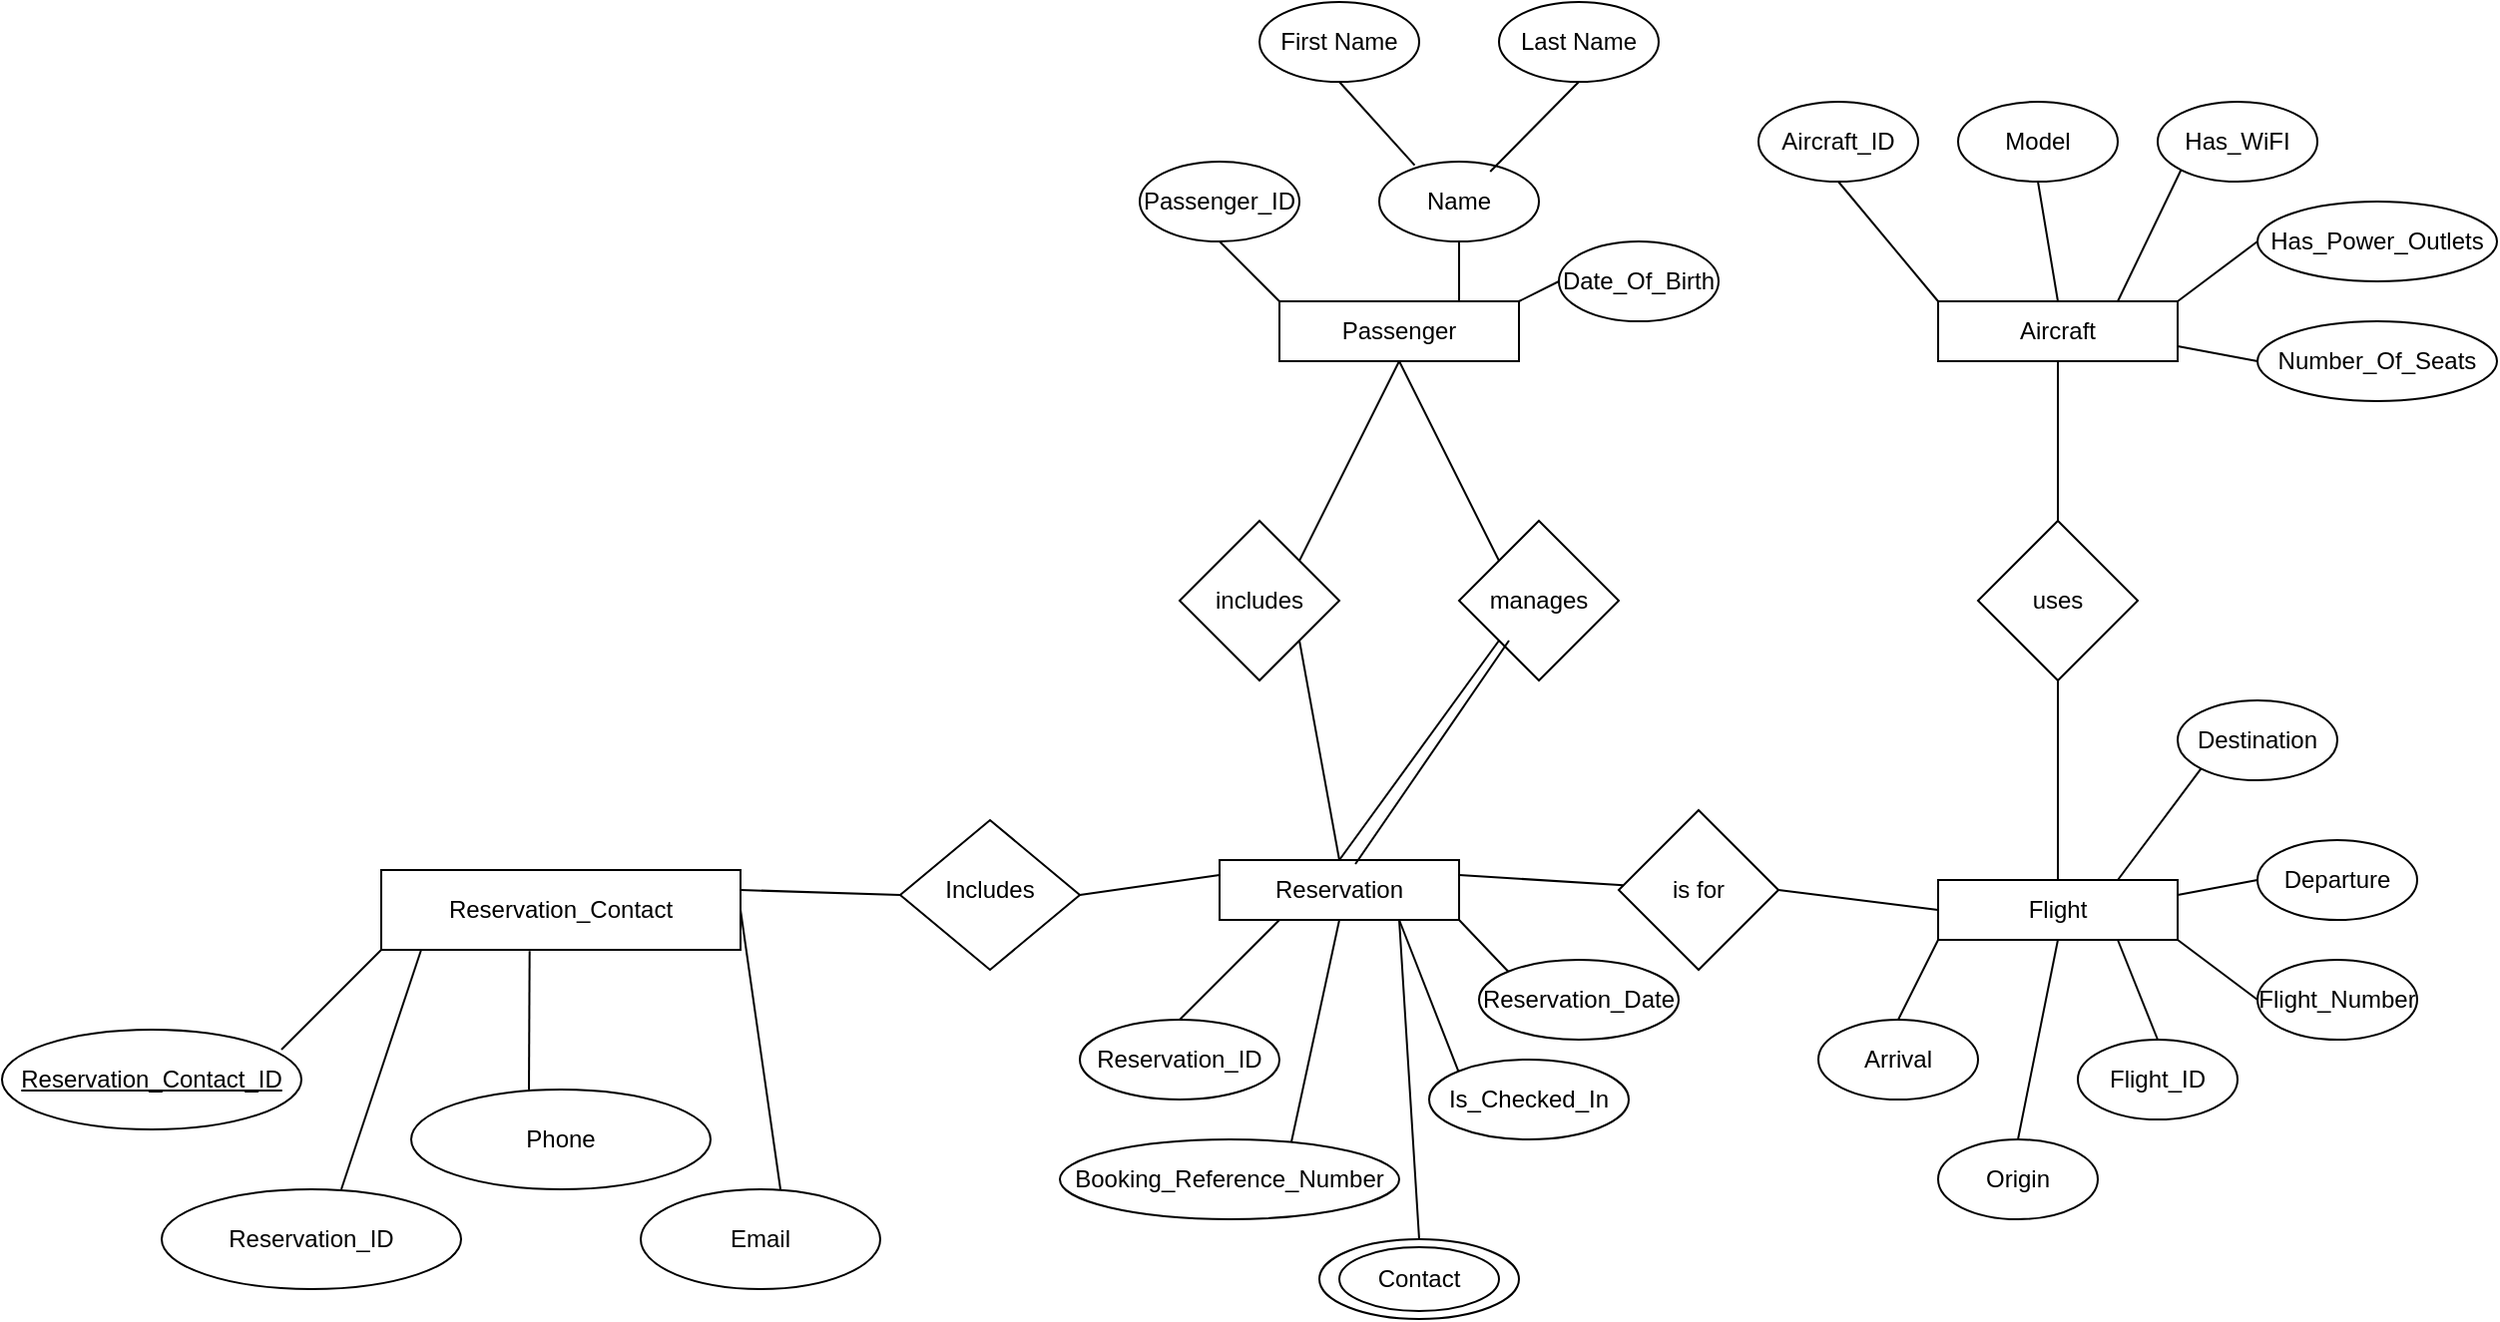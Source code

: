 <mxfile version="24.7.17" pages="2">
  <diagram name="Page-1" id="hL753HQviiplRQnqtc3H">
    <mxGraphModel dx="855" dy="412" grid="1" gridSize="10" guides="1" tooltips="1" connect="1" arrows="1" fold="1" page="1" pageScale="1" pageWidth="1900" pageHeight="1900" math="0" shadow="0">
      <root>
        <mxCell id="0" />
        <mxCell id="1" parent="0" />
        <mxCell id="LhDq8lc_SfDZKBFOZwzH-1" value="Passenger" style="rounded=0;whiteSpace=wrap;html=1;" parent="1" vertex="1">
          <mxGeometry x="930" y="570" width="120" height="30" as="geometry" />
        </mxCell>
        <mxCell id="LhDq8lc_SfDZKBFOZwzH-3" value="Aircraft" style="rounded=0;whiteSpace=wrap;html=1;" parent="1" vertex="1">
          <mxGeometry x="1260" y="570" width="120" height="30" as="geometry" />
        </mxCell>
        <mxCell id="LhDq8lc_SfDZKBFOZwzH-4" value="Flight" style="rounded=0;whiteSpace=wrap;html=1;" parent="1" vertex="1">
          <mxGeometry x="1260" y="860" width="120" height="30" as="geometry" />
        </mxCell>
        <mxCell id="LhDq8lc_SfDZKBFOZwzH-9" value="uses" style="rhombus;whiteSpace=wrap;html=1;" parent="1" vertex="1">
          <mxGeometry x="1280" y="680" width="80" height="80" as="geometry" />
        </mxCell>
        <mxCell id="LhDq8lc_SfDZKBFOZwzH-14" value="Reservation" style="rounded=0;whiteSpace=wrap;html=1;" parent="1" vertex="1">
          <mxGeometry x="900" y="850" width="120" height="30" as="geometry" />
        </mxCell>
        <mxCell id="LhDq8lc_SfDZKBFOZwzH-18" value="includes" style="rhombus;whiteSpace=wrap;html=1;" parent="1" vertex="1">
          <mxGeometry x="880" y="680" width="80" height="80" as="geometry" />
        </mxCell>
        <mxCell id="LhDq8lc_SfDZKBFOZwzH-19" value="" style="endArrow=none;html=1;rounded=0;entryX=1;entryY=1;entryDx=0;entryDy=0;exitX=0.5;exitY=0;exitDx=0;exitDy=0;" parent="1" source="LhDq8lc_SfDZKBFOZwzH-14" target="LhDq8lc_SfDZKBFOZwzH-18" edge="1">
          <mxGeometry width="50" height="50" relative="1" as="geometry">
            <mxPoint x="820" y="930" as="sourcePoint" />
            <mxPoint x="870" y="880" as="targetPoint" />
          </mxGeometry>
        </mxCell>
        <mxCell id="LhDq8lc_SfDZKBFOZwzH-26" value="" style="endArrow=none;html=1;rounded=0;entryX=0.5;entryY=1;entryDx=0;entryDy=0;exitX=1;exitY=0;exitDx=0;exitDy=0;" parent="1" source="LhDq8lc_SfDZKBFOZwzH-18" target="LhDq8lc_SfDZKBFOZwzH-1" edge="1">
          <mxGeometry width="50" height="50" relative="1" as="geometry">
            <mxPoint x="920" y="970" as="sourcePoint" />
            <mxPoint x="970" y="920" as="targetPoint" />
          </mxGeometry>
        </mxCell>
        <mxCell id="LhDq8lc_SfDZKBFOZwzH-27" value="is for" style="rhombus;whiteSpace=wrap;html=1;" parent="1" vertex="1">
          <mxGeometry x="1100" y="825" width="80" height="80" as="geometry" />
        </mxCell>
        <mxCell id="LhDq8lc_SfDZKBFOZwzH-30" value="" style="endArrow=none;html=1;rounded=0;exitX=1;exitY=0.25;exitDx=0;exitDy=0;" parent="1" source="LhDq8lc_SfDZKBFOZwzH-14" target="LhDq8lc_SfDZKBFOZwzH-27" edge="1">
          <mxGeometry width="50" height="50" relative="1" as="geometry">
            <mxPoint x="1080" y="840" as="sourcePoint" />
            <mxPoint x="1130" y="790" as="targetPoint" />
          </mxGeometry>
        </mxCell>
        <mxCell id="LhDq8lc_SfDZKBFOZwzH-31" value="" style="endArrow=none;html=1;rounded=0;entryX=0;entryY=0.5;entryDx=0;entryDy=0;exitX=1;exitY=0.5;exitDx=0;exitDy=0;" parent="1" source="LhDq8lc_SfDZKBFOZwzH-27" target="LhDq8lc_SfDZKBFOZwzH-4" edge="1">
          <mxGeometry width="50" height="50" relative="1" as="geometry">
            <mxPoint x="1230" y="810" as="sourcePoint" />
            <mxPoint x="1280" y="760" as="targetPoint" />
          </mxGeometry>
        </mxCell>
        <mxCell id="LhDq8lc_SfDZKBFOZwzH-32" value="" style="endArrow=none;html=1;rounded=0;exitX=0.5;exitY=0;exitDx=0;exitDy=0;entryX=0.5;entryY=1;entryDx=0;entryDy=0;" parent="1" source="LhDq8lc_SfDZKBFOZwzH-4" target="LhDq8lc_SfDZKBFOZwzH-9" edge="1">
          <mxGeometry width="50" height="50" relative="1" as="geometry">
            <mxPoint x="1230" y="810" as="sourcePoint" />
            <mxPoint x="1280" y="760" as="targetPoint" />
          </mxGeometry>
        </mxCell>
        <mxCell id="LhDq8lc_SfDZKBFOZwzH-33" value="" style="endArrow=none;html=1;rounded=0;entryX=0.5;entryY=1;entryDx=0;entryDy=0;exitX=0.5;exitY=0;exitDx=0;exitDy=0;" parent="1" source="LhDq8lc_SfDZKBFOZwzH-9" target="LhDq8lc_SfDZKBFOZwzH-3" edge="1">
          <mxGeometry width="50" height="50" relative="1" as="geometry">
            <mxPoint x="1230" y="810" as="sourcePoint" />
            <mxPoint x="1280" y="760" as="targetPoint" />
          </mxGeometry>
        </mxCell>
        <mxCell id="LhDq8lc_SfDZKBFOZwzH-38" value="manages" style="rhombus;whiteSpace=wrap;html=1;" parent="1" vertex="1">
          <mxGeometry x="1020" y="680" width="80" height="80" as="geometry" />
        </mxCell>
        <mxCell id="LhDq8lc_SfDZKBFOZwzH-39" value="" style="endArrow=none;html=1;rounded=0;entryX=0.5;entryY=1;entryDx=0;entryDy=0;exitX=0;exitY=0;exitDx=0;exitDy=0;" parent="1" source="LhDq8lc_SfDZKBFOZwzH-38" target="LhDq8lc_SfDZKBFOZwzH-1" edge="1">
          <mxGeometry width="50" height="50" relative="1" as="geometry">
            <mxPoint x="1030" y="740" as="sourcePoint" />
            <mxPoint x="1080" y="690" as="targetPoint" />
          </mxGeometry>
        </mxCell>
        <mxCell id="LhDq8lc_SfDZKBFOZwzH-40" value="" style="endArrow=none;html=1;rounded=0;entryX=0.5;entryY=0;entryDx=0;entryDy=0;exitX=0;exitY=1;exitDx=0;exitDy=0;" parent="1" source="LhDq8lc_SfDZKBFOZwzH-38" target="LhDq8lc_SfDZKBFOZwzH-14" edge="1">
          <mxGeometry width="50" height="50" relative="1" as="geometry">
            <mxPoint x="1030" y="760" as="sourcePoint" />
            <mxPoint x="1080" y="690" as="targetPoint" />
          </mxGeometry>
        </mxCell>
        <mxCell id="LhDq8lc_SfDZKBFOZwzH-70" value="Aircraft_ID" style="ellipse;whiteSpace=wrap;html=1;" parent="1" vertex="1">
          <mxGeometry x="1170" y="470" width="80" height="40" as="geometry" />
        </mxCell>
        <mxCell id="LhDq8lc_SfDZKBFOZwzH-72" value="Model" style="ellipse;whiteSpace=wrap;html=1;" parent="1" vertex="1">
          <mxGeometry x="1270" y="470" width="80" height="40" as="geometry" />
        </mxCell>
        <mxCell id="LhDq8lc_SfDZKBFOZwzH-73" value="Has_WiFI" style="ellipse;whiteSpace=wrap;html=1;" parent="1" vertex="1">
          <mxGeometry x="1370" y="470" width="80" height="40" as="geometry" />
        </mxCell>
        <mxCell id="LhDq8lc_SfDZKBFOZwzH-74" value="Has_Power_Outlets" style="ellipse;whiteSpace=wrap;html=1;" parent="1" vertex="1">
          <mxGeometry x="1420" y="520" width="120" height="40" as="geometry" />
        </mxCell>
        <mxCell id="LhDq8lc_SfDZKBFOZwzH-75" value="Number_Of_Seats" style="ellipse;whiteSpace=wrap;html=1;" parent="1" vertex="1">
          <mxGeometry x="1420" y="580" width="120" height="40" as="geometry" />
        </mxCell>
        <mxCell id="LhDq8lc_SfDZKBFOZwzH-76" value="" style="endArrow=none;html=1;rounded=0;entryX=0.5;entryY=1;entryDx=0;entryDy=0;exitX=0;exitY=0;exitDx=0;exitDy=0;" parent="1" source="LhDq8lc_SfDZKBFOZwzH-3" target="LhDq8lc_SfDZKBFOZwzH-70" edge="1">
          <mxGeometry width="50" height="50" relative="1" as="geometry">
            <mxPoint x="1250" y="800" as="sourcePoint" />
            <mxPoint x="1300" y="750" as="targetPoint" />
          </mxGeometry>
        </mxCell>
        <mxCell id="LhDq8lc_SfDZKBFOZwzH-77" value="" style="endArrow=none;html=1;rounded=0;entryX=0.5;entryY=1;entryDx=0;entryDy=0;exitX=0.5;exitY=0;exitDx=0;exitDy=0;" parent="1" source="LhDq8lc_SfDZKBFOZwzH-3" target="LhDq8lc_SfDZKBFOZwzH-72" edge="1">
          <mxGeometry width="50" height="50" relative="1" as="geometry">
            <mxPoint x="1250" y="800" as="sourcePoint" />
            <mxPoint x="1300" y="750" as="targetPoint" />
          </mxGeometry>
        </mxCell>
        <mxCell id="LhDq8lc_SfDZKBFOZwzH-78" value="" style="endArrow=none;html=1;rounded=0;entryX=0;entryY=1;entryDx=0;entryDy=0;" parent="1" target="LhDq8lc_SfDZKBFOZwzH-73" edge="1">
          <mxGeometry width="50" height="50" relative="1" as="geometry">
            <mxPoint x="1350" y="570" as="sourcePoint" />
            <mxPoint x="1300" y="750" as="targetPoint" />
          </mxGeometry>
        </mxCell>
        <mxCell id="LhDq8lc_SfDZKBFOZwzH-79" value="" style="endArrow=none;html=1;rounded=0;entryX=0;entryY=0.5;entryDx=0;entryDy=0;exitX=1;exitY=0;exitDx=0;exitDy=0;" parent="1" source="LhDq8lc_SfDZKBFOZwzH-3" target="LhDq8lc_SfDZKBFOZwzH-74" edge="1">
          <mxGeometry width="50" height="50" relative="1" as="geometry">
            <mxPoint x="1250" y="800" as="sourcePoint" />
            <mxPoint x="1300" y="750" as="targetPoint" />
          </mxGeometry>
        </mxCell>
        <mxCell id="LhDq8lc_SfDZKBFOZwzH-80" value="" style="endArrow=none;html=1;rounded=0;entryX=0;entryY=0.5;entryDx=0;entryDy=0;exitX=1;exitY=0.75;exitDx=0;exitDy=0;" parent="1" source="LhDq8lc_SfDZKBFOZwzH-3" target="LhDq8lc_SfDZKBFOZwzH-75" edge="1">
          <mxGeometry width="50" height="50" relative="1" as="geometry">
            <mxPoint x="1250" y="800" as="sourcePoint" />
            <mxPoint x="1300" y="750" as="targetPoint" />
          </mxGeometry>
        </mxCell>
        <mxCell id="LhDq8lc_SfDZKBFOZwzH-81" value="Flight_ID" style="ellipse;whiteSpace=wrap;html=1;" parent="1" vertex="1">
          <mxGeometry x="1330" y="940" width="80" height="40" as="geometry" />
        </mxCell>
        <mxCell id="LhDq8lc_SfDZKBFOZwzH-82" value="Flight_Number" style="ellipse;whiteSpace=wrap;html=1;" parent="1" vertex="1">
          <mxGeometry x="1420" y="900" width="80" height="40" as="geometry" />
        </mxCell>
        <mxCell id="LhDq8lc_SfDZKBFOZwzH-83" value="Departure" style="ellipse;whiteSpace=wrap;html=1;" parent="1" vertex="1">
          <mxGeometry x="1420" y="840" width="80" height="40" as="geometry" />
        </mxCell>
        <mxCell id="LhDq8lc_SfDZKBFOZwzH-84" value="Arrival" style="ellipse;whiteSpace=wrap;html=1;" parent="1" vertex="1">
          <mxGeometry x="1200" y="930" width="80" height="40" as="geometry" />
        </mxCell>
        <mxCell id="LhDq8lc_SfDZKBFOZwzH-85" value="Destination" style="ellipse;whiteSpace=wrap;html=1;" parent="1" vertex="1">
          <mxGeometry x="1380" y="770" width="80" height="40" as="geometry" />
        </mxCell>
        <mxCell id="LhDq8lc_SfDZKBFOZwzH-86" value="Origin" style="ellipse;whiteSpace=wrap;html=1;" parent="1" vertex="1">
          <mxGeometry x="1260" y="990" width="80" height="40" as="geometry" />
        </mxCell>
        <mxCell id="LhDq8lc_SfDZKBFOZwzH-87" value="" style="endArrow=none;html=1;rounded=0;entryX=0;entryY=1;entryDx=0;entryDy=0;exitX=0.75;exitY=0;exitDx=0;exitDy=0;" parent="1" source="LhDq8lc_SfDZKBFOZwzH-4" target="LhDq8lc_SfDZKBFOZwzH-85" edge="1">
          <mxGeometry width="50" height="50" relative="1" as="geometry">
            <mxPoint x="1270" y="800" as="sourcePoint" />
            <mxPoint x="1320" y="750" as="targetPoint" />
          </mxGeometry>
        </mxCell>
        <mxCell id="LhDq8lc_SfDZKBFOZwzH-88" value="" style="endArrow=none;html=1;rounded=0;entryX=0;entryY=0.5;entryDx=0;entryDy=0;exitX=1;exitY=0.25;exitDx=0;exitDy=0;" parent="1" source="LhDq8lc_SfDZKBFOZwzH-4" target="LhDq8lc_SfDZKBFOZwzH-83" edge="1">
          <mxGeometry width="50" height="50" relative="1" as="geometry">
            <mxPoint x="1270" y="800" as="sourcePoint" />
            <mxPoint x="1320" y="750" as="targetPoint" />
          </mxGeometry>
        </mxCell>
        <mxCell id="LhDq8lc_SfDZKBFOZwzH-89" value="" style="endArrow=none;html=1;rounded=0;entryX=0;entryY=0.5;entryDx=0;entryDy=0;exitX=1;exitY=1;exitDx=0;exitDy=0;" parent="1" source="LhDq8lc_SfDZKBFOZwzH-4" target="LhDq8lc_SfDZKBFOZwzH-82" edge="1">
          <mxGeometry width="50" height="50" relative="1" as="geometry">
            <mxPoint x="1270" y="800" as="sourcePoint" />
            <mxPoint x="1320" y="750" as="targetPoint" />
          </mxGeometry>
        </mxCell>
        <mxCell id="LhDq8lc_SfDZKBFOZwzH-90" value="" style="endArrow=none;html=1;rounded=0;entryX=0.5;entryY=0;entryDx=0;entryDy=0;exitX=0.75;exitY=1;exitDx=0;exitDy=0;" parent="1" source="LhDq8lc_SfDZKBFOZwzH-4" target="LhDq8lc_SfDZKBFOZwzH-81" edge="1">
          <mxGeometry width="50" height="50" relative="1" as="geometry">
            <mxPoint x="1270" y="800" as="sourcePoint" />
            <mxPoint x="1320" y="750" as="targetPoint" />
          </mxGeometry>
        </mxCell>
        <mxCell id="LhDq8lc_SfDZKBFOZwzH-91" value="" style="endArrow=none;html=1;rounded=0;entryX=0.5;entryY=0;entryDx=0;entryDy=0;exitX=0.5;exitY=1;exitDx=0;exitDy=0;" parent="1" source="LhDq8lc_SfDZKBFOZwzH-4" target="LhDq8lc_SfDZKBFOZwzH-86" edge="1">
          <mxGeometry width="50" height="50" relative="1" as="geometry">
            <mxPoint x="1270" y="800" as="sourcePoint" />
            <mxPoint x="1320" y="750" as="targetPoint" />
          </mxGeometry>
        </mxCell>
        <mxCell id="LhDq8lc_SfDZKBFOZwzH-92" value="" style="endArrow=none;html=1;rounded=0;exitX=0.5;exitY=0;exitDx=0;exitDy=0;entryX=0;entryY=1;entryDx=0;entryDy=0;" parent="1" source="LhDq8lc_SfDZKBFOZwzH-84" target="LhDq8lc_SfDZKBFOZwzH-4" edge="1">
          <mxGeometry width="50" height="50" relative="1" as="geometry">
            <mxPoint x="1270" y="800" as="sourcePoint" />
            <mxPoint x="1320" y="750" as="targetPoint" />
          </mxGeometry>
        </mxCell>
        <mxCell id="LhDq8lc_SfDZKBFOZwzH-96" value="Reservation_ID" style="ellipse;whiteSpace=wrap;html=1;" parent="1" vertex="1">
          <mxGeometry x="830" y="930" width="100" height="40" as="geometry" />
        </mxCell>
        <mxCell id="LhDq8lc_SfDZKBFOZwzH-97" value="Booking_Reference_Number" style="ellipse;whiteSpace=wrap;html=1;" parent="1" vertex="1">
          <mxGeometry x="820" y="990" width="170" height="40" as="geometry" />
        </mxCell>
        <mxCell id="LhDq8lc_SfDZKBFOZwzH-99" value="Reservation_Date" style="ellipse;whiteSpace=wrap;html=1;" parent="1" vertex="1">
          <mxGeometry x="1030" y="900" width="100" height="40" as="geometry" />
        </mxCell>
        <mxCell id="LhDq8lc_SfDZKBFOZwzH-100" value="Is_Checked_In" style="ellipse;whiteSpace=wrap;html=1;" parent="1" vertex="1">
          <mxGeometry x="1005" y="950" width="100" height="40" as="geometry" />
        </mxCell>
        <mxCell id="LhDq8lc_SfDZKBFOZwzH-101" value="" style="endArrow=none;html=1;rounded=0;entryX=0.25;entryY=1;entryDx=0;entryDy=0;exitX=0.5;exitY=0;exitDx=0;exitDy=0;" parent="1" source="LhDq8lc_SfDZKBFOZwzH-96" target="LhDq8lc_SfDZKBFOZwzH-14" edge="1">
          <mxGeometry width="50" height="50" relative="1" as="geometry">
            <mxPoint x="990" y="1100" as="sourcePoint" />
            <mxPoint x="1040" y="1050" as="targetPoint" />
          </mxGeometry>
        </mxCell>
        <mxCell id="LhDq8lc_SfDZKBFOZwzH-102" value="" style="endArrow=none;html=1;rounded=0;entryX=0.5;entryY=1;entryDx=0;entryDy=0;exitX=0.682;exitY=0.038;exitDx=0;exitDy=0;exitPerimeter=0;" parent="1" source="LhDq8lc_SfDZKBFOZwzH-97" target="LhDq8lc_SfDZKBFOZwzH-14" edge="1">
          <mxGeometry width="50" height="50" relative="1" as="geometry">
            <mxPoint x="950" y="980" as="sourcePoint" />
            <mxPoint x="1040" y="1050" as="targetPoint" />
          </mxGeometry>
        </mxCell>
        <mxCell id="LhDq8lc_SfDZKBFOZwzH-103" value="" style="endArrow=none;html=1;rounded=0;entryX=0.75;entryY=1;entryDx=0;entryDy=0;exitX=0;exitY=0;exitDx=0;exitDy=0;" parent="1" source="LhDq8lc_SfDZKBFOZwzH-100" target="LhDq8lc_SfDZKBFOZwzH-14" edge="1">
          <mxGeometry width="50" height="50" relative="1" as="geometry">
            <mxPoint x="990" y="1100" as="sourcePoint" />
            <mxPoint x="1040" y="1050" as="targetPoint" />
          </mxGeometry>
        </mxCell>
        <mxCell id="LhDq8lc_SfDZKBFOZwzH-104" value="" style="endArrow=none;html=1;rounded=0;entryX=1;entryY=1;entryDx=0;entryDy=0;exitX=0;exitY=0;exitDx=0;exitDy=0;" parent="1" source="LhDq8lc_SfDZKBFOZwzH-99" target="LhDq8lc_SfDZKBFOZwzH-14" edge="1">
          <mxGeometry width="50" height="50" relative="1" as="geometry">
            <mxPoint x="990" y="1100" as="sourcePoint" />
            <mxPoint x="1040" y="1050" as="targetPoint" />
          </mxGeometry>
        </mxCell>
        <mxCell id="LhDq8lc_SfDZKBFOZwzH-105" value="Passenger_ID" style="ellipse;whiteSpace=wrap;html=1;" parent="1" vertex="1">
          <mxGeometry x="860" y="500" width="80" height="40" as="geometry" />
        </mxCell>
        <mxCell id="LhDq8lc_SfDZKBFOZwzH-107" value="Name" style="ellipse;whiteSpace=wrap;html=1;" parent="1" vertex="1">
          <mxGeometry x="980" y="500" width="80" height="40" as="geometry" />
        </mxCell>
        <mxCell id="LhDq8lc_SfDZKBFOZwzH-108" value="First Name" style="ellipse;whiteSpace=wrap;html=1;" parent="1" vertex="1">
          <mxGeometry x="920" y="420" width="80" height="40" as="geometry" />
        </mxCell>
        <mxCell id="LhDq8lc_SfDZKBFOZwzH-109" value="Last Name" style="ellipse;whiteSpace=wrap;html=1;" parent="1" vertex="1">
          <mxGeometry x="1040" y="420" width="80" height="40" as="geometry" />
        </mxCell>
        <mxCell id="LhDq8lc_SfDZKBFOZwzH-110" value="" style="endArrow=none;html=1;rounded=0;entryX=0.5;entryY=1;entryDx=0;entryDy=0;exitX=0.182;exitY=-0.019;exitDx=0;exitDy=0;exitPerimeter=0;" parent="1" target="LhDq8lc_SfDZKBFOZwzH-108" edge="1">
          <mxGeometry width="50" height="50" relative="1" as="geometry">
            <mxPoint x="997.74" y="501.835" as="sourcePoint" />
            <mxPoint x="1030" y="740" as="targetPoint" />
          </mxGeometry>
        </mxCell>
        <mxCell id="LhDq8lc_SfDZKBFOZwzH-111" value="" style="endArrow=none;html=1;rounded=0;entryX=0.5;entryY=1;entryDx=0;entryDy=0;exitX=0.723;exitY=0.071;exitDx=0;exitDy=0;exitPerimeter=0;" parent="1" target="LhDq8lc_SfDZKBFOZwzH-109" edge="1">
          <mxGeometry width="50" height="50" relative="1" as="geometry">
            <mxPoint x="1035.61" y="504.985" as="sourcePoint" />
            <mxPoint x="1030" y="740" as="targetPoint" />
          </mxGeometry>
        </mxCell>
        <mxCell id="LhDq8lc_SfDZKBFOZwzH-112" value="Date_Of_Birth" style="ellipse;whiteSpace=wrap;html=1;" parent="1" vertex="1">
          <mxGeometry x="1070" y="540" width="80" height="40" as="geometry" />
        </mxCell>
        <mxCell id="LhDq8lc_SfDZKBFOZwzH-113" value="" style="endArrow=none;html=1;rounded=0;entryX=0;entryY=0.5;entryDx=0;entryDy=0;exitX=1;exitY=0;exitDx=0;exitDy=0;" parent="1" source="LhDq8lc_SfDZKBFOZwzH-1" target="LhDq8lc_SfDZKBFOZwzH-112" edge="1">
          <mxGeometry width="50" height="50" relative="1" as="geometry">
            <mxPoint x="1000" y="750" as="sourcePoint" />
            <mxPoint x="1050" y="700" as="targetPoint" />
          </mxGeometry>
        </mxCell>
        <mxCell id="LhDq8lc_SfDZKBFOZwzH-114" value="" style="endArrow=none;html=1;rounded=0;entryX=0.5;entryY=1;entryDx=0;entryDy=0;" parent="1" target="LhDq8lc_SfDZKBFOZwzH-107" edge="1">
          <mxGeometry width="50" height="50" relative="1" as="geometry">
            <mxPoint x="1020" y="570" as="sourcePoint" />
            <mxPoint x="1050" y="700" as="targetPoint" />
          </mxGeometry>
        </mxCell>
        <mxCell id="LhDq8lc_SfDZKBFOZwzH-115" value="" style="endArrow=none;html=1;rounded=0;entryX=0.5;entryY=1;entryDx=0;entryDy=0;exitX=0;exitY=0;exitDx=0;exitDy=0;" parent="1" source="LhDq8lc_SfDZKBFOZwzH-1" target="LhDq8lc_SfDZKBFOZwzH-105" edge="1">
          <mxGeometry width="50" height="50" relative="1" as="geometry">
            <mxPoint x="1000" y="750" as="sourcePoint" />
            <mxPoint x="1050" y="700" as="targetPoint" />
          </mxGeometry>
        </mxCell>
        <mxCell id="LhDq8lc_SfDZKBFOZwzH-118" value="Contact" style="ellipse;whiteSpace=wrap;html=1;" parent="1" vertex="1">
          <mxGeometry x="950" y="1040" width="100" height="40" as="geometry" />
        </mxCell>
        <mxCell id="LhDq8lc_SfDZKBFOZwzH-119" value="" style="ellipse;whiteSpace=wrap;html=1;fillColor=none;" parent="1" vertex="1">
          <mxGeometry x="960" y="1044" width="80" height="32" as="geometry" />
        </mxCell>
        <mxCell id="LhDq8lc_SfDZKBFOZwzH-120" value="" style="endArrow=none;html=1;rounded=0;exitX=0.5;exitY=0;exitDx=0;exitDy=0;entryX=0.75;entryY=1;entryDx=0;entryDy=0;" parent="1" source="LhDq8lc_SfDZKBFOZwzH-118" target="LhDq8lc_SfDZKBFOZwzH-14" edge="1">
          <mxGeometry width="50" height="50" relative="1" as="geometry">
            <mxPoint x="1010" y="920" as="sourcePoint" />
            <mxPoint x="1060" y="870" as="targetPoint" />
          </mxGeometry>
        </mxCell>
        <mxCell id="lTAyQwh7JZw7zIpwJ2OX-2" value="" style="endArrow=none;html=1;rounded=0;exitX=0.567;exitY=0.067;exitDx=0;exitDy=0;exitPerimeter=0;" edge="1" parent="1" source="LhDq8lc_SfDZKBFOZwzH-14">
          <mxGeometry width="50" height="50" relative="1" as="geometry">
            <mxPoint x="1005" y="810" as="sourcePoint" />
            <mxPoint x="1045" y="740" as="targetPoint" />
          </mxGeometry>
        </mxCell>
        <mxCell id="lTAyQwh7JZw7zIpwJ2OX-3" value="" style="rounded=0;whiteSpace=wrap;html=1;" vertex="1" parent="1">
          <mxGeometry x="480" y="855" width="180" height="40" as="geometry" />
        </mxCell>
        <mxCell id="lTAyQwh7JZw7zIpwJ2OX-4" value="Reservation_Contact" style="text;strokeColor=none;align=center;fillColor=none;html=1;verticalAlign=middle;whiteSpace=wrap;rounded=0;" vertex="1" parent="1">
          <mxGeometry x="490" y="860" width="160" height="30" as="geometry" />
        </mxCell>
        <mxCell id="lTAyQwh7JZw7zIpwJ2OX-5" value="" style="endArrow=none;html=1;rounded=0;" edge="1" parent="1">
          <mxGeometry width="50" height="50" relative="1" as="geometry">
            <mxPoint x="430" y="945" as="sourcePoint" />
            <mxPoint x="480" y="895" as="targetPoint" />
          </mxGeometry>
        </mxCell>
        <mxCell id="lTAyQwh7JZw7zIpwJ2OX-6" value="" style="ellipse;whiteSpace=wrap;html=1;" vertex="1" parent="1">
          <mxGeometry x="290" y="935" width="150" height="50" as="geometry" />
        </mxCell>
        <mxCell id="lTAyQwh7JZw7zIpwJ2OX-7" value="&lt;u&gt;Reservation_Contact_ID&lt;/u&gt;" style="text;strokeColor=none;align=center;fillColor=none;html=1;verticalAlign=middle;whiteSpace=wrap;rounded=0;" vertex="1" parent="1">
          <mxGeometry x="310" y="945" width="110" height="30" as="geometry" />
        </mxCell>
        <mxCell id="lTAyQwh7JZw7zIpwJ2OX-8" value="" style="endArrow=none;html=1;rounded=0;" edge="1" parent="1">
          <mxGeometry width="50" height="50" relative="1" as="geometry">
            <mxPoint x="460" y="1015" as="sourcePoint" />
            <mxPoint x="500" y="895" as="targetPoint" />
          </mxGeometry>
        </mxCell>
        <mxCell id="lTAyQwh7JZw7zIpwJ2OX-9" value="" style="ellipse;whiteSpace=wrap;html=1;" vertex="1" parent="1">
          <mxGeometry x="370" y="1015" width="150" height="50" as="geometry" />
        </mxCell>
        <mxCell id="lTAyQwh7JZw7zIpwJ2OX-10" value="Reservation_ID" style="text;strokeColor=none;align=center;fillColor=none;html=1;verticalAlign=middle;whiteSpace=wrap;rounded=0;" vertex="1" parent="1">
          <mxGeometry x="390" y="1025" width="110" height="30" as="geometry" />
        </mxCell>
        <mxCell id="lTAyQwh7JZw7zIpwJ2OX-11" value="" style="endArrow=none;html=1;rounded=0;entryX=0.413;entryY=1.017;entryDx=0;entryDy=0;entryPerimeter=0;" edge="1" parent="1" target="lTAyQwh7JZw7zIpwJ2OX-3">
          <mxGeometry width="50" height="50" relative="1" as="geometry">
            <mxPoint x="554" y="965" as="sourcePoint" />
            <mxPoint x="600" y="935" as="targetPoint" />
          </mxGeometry>
        </mxCell>
        <mxCell id="lTAyQwh7JZw7zIpwJ2OX-12" value="" style="ellipse;whiteSpace=wrap;html=1;" vertex="1" parent="1">
          <mxGeometry x="495" y="965" width="150" height="50" as="geometry" />
        </mxCell>
        <mxCell id="lTAyQwh7JZw7zIpwJ2OX-13" value="Phone" style="text;strokeColor=none;align=center;fillColor=none;html=1;verticalAlign=middle;whiteSpace=wrap;rounded=0;" vertex="1" parent="1">
          <mxGeometry x="520" y="975" width="100" height="30" as="geometry" />
        </mxCell>
        <mxCell id="lTAyQwh7JZw7zIpwJ2OX-14" value="" style="endArrow=none;html=1;rounded=0;entryX=1;entryY=0.5;entryDx=0;entryDy=0;" edge="1" parent="1" target="lTAyQwh7JZw7zIpwJ2OX-3">
          <mxGeometry width="50" height="50" relative="1" as="geometry">
            <mxPoint x="680" y="1015" as="sourcePoint" />
            <mxPoint x="730" y="875" as="targetPoint" />
          </mxGeometry>
        </mxCell>
        <mxCell id="lTAyQwh7JZw7zIpwJ2OX-15" value="" style="ellipse;whiteSpace=wrap;html=1;" vertex="1" parent="1">
          <mxGeometry x="610" y="1015" width="120" height="50" as="geometry" />
        </mxCell>
        <mxCell id="lTAyQwh7JZw7zIpwJ2OX-16" value="Email" style="text;strokeColor=none;align=center;fillColor=none;html=1;verticalAlign=middle;whiteSpace=wrap;rounded=0;" vertex="1" parent="1">
          <mxGeometry x="630" y="1025" width="80" height="30" as="geometry" />
        </mxCell>
        <mxCell id="lTAyQwh7JZw7zIpwJ2OX-17" value="" style="rhombus;whiteSpace=wrap;html=1;" vertex="1" parent="1">
          <mxGeometry x="740" y="830" width="90" height="75" as="geometry" />
        </mxCell>
        <mxCell id="lTAyQwh7JZw7zIpwJ2OX-18" value="" style="endArrow=none;html=1;rounded=0;entryX=0;entryY=0.25;entryDx=0;entryDy=0;exitX=1;exitY=0.5;exitDx=0;exitDy=0;" edge="1" parent="1" source="lTAyQwh7JZw7zIpwJ2OX-17" target="LhDq8lc_SfDZKBFOZwzH-14">
          <mxGeometry width="50" height="50" relative="1" as="geometry">
            <mxPoint x="810" y="840" as="sourcePoint" />
            <mxPoint x="860" y="790" as="targetPoint" />
          </mxGeometry>
        </mxCell>
        <mxCell id="lTAyQwh7JZw7zIpwJ2OX-19" value="Includes" style="text;strokeColor=none;align=center;fillColor=none;html=1;verticalAlign=middle;whiteSpace=wrap;rounded=0;" vertex="1" parent="1">
          <mxGeometry x="755" y="850" width="60" height="30" as="geometry" />
        </mxCell>
        <mxCell id="lTAyQwh7JZw7zIpwJ2OX-20" value="" style="endArrow=none;html=1;rounded=0;entryX=0;entryY=0.5;entryDx=0;entryDy=0;exitX=1;exitY=0.25;exitDx=0;exitDy=0;" edge="1" parent="1" source="lTAyQwh7JZw7zIpwJ2OX-3" target="lTAyQwh7JZw7zIpwJ2OX-17">
          <mxGeometry width="50" height="50" relative="1" as="geometry">
            <mxPoint x="660" y="850" as="sourcePoint" />
            <mxPoint x="710" y="800" as="targetPoint" />
          </mxGeometry>
        </mxCell>
      </root>
    </mxGraphModel>
  </diagram>
  <diagram name="Copy of Page-1" id="a3eQ-_-5IuwRCfNegZol">
    <mxGraphModel dx="878" dy="1265" grid="1" gridSize="10" guides="1" tooltips="1" connect="1" arrows="1" fold="1" page="1" pageScale="1" pageWidth="1900" pageHeight="1900" math="0" shadow="0">
      <root>
        <mxCell id="ubg8C0qmrSHIP7lLvYKl-0" />
        <mxCell id="ubg8C0qmrSHIP7lLvYKl-1" parent="ubg8C0qmrSHIP7lLvYKl-0" />
        <mxCell id="ubg8C0qmrSHIP7lLvYKl-2" value="Passenger" style="rounded=0;whiteSpace=wrap;html=1;" vertex="1" parent="ubg8C0qmrSHIP7lLvYKl-1">
          <mxGeometry x="710" y="560" width="120" height="30" as="geometry" />
        </mxCell>
        <mxCell id="ubg8C0qmrSHIP7lLvYKl-4" value="Aircraft" style="rounded=0;whiteSpace=wrap;html=1;" vertex="1" parent="ubg8C0qmrSHIP7lLvYKl-1">
          <mxGeometry x="1260" y="570" width="120" height="30" as="geometry" />
        </mxCell>
        <mxCell id="ubg8C0qmrSHIP7lLvYKl-5" value="Flight" style="rounded=0;whiteSpace=wrap;html=1;" vertex="1" parent="ubg8C0qmrSHIP7lLvYKl-1">
          <mxGeometry x="1260" y="860" width="120" height="30" as="geometry" />
        </mxCell>
        <mxCell id="ubg8C0qmrSHIP7lLvYKl-6" value="uses" style="rhombus;whiteSpace=wrap;html=1;" vertex="1" parent="ubg8C0qmrSHIP7lLvYKl-1">
          <mxGeometry x="1280" y="680" width="80" height="80" as="geometry" />
        </mxCell>
        <mxCell id="ubg8C0qmrSHIP7lLvYKl-7" value="Reservation" style="rounded=0;whiteSpace=wrap;html=1;" vertex="1" parent="ubg8C0qmrSHIP7lLvYKl-1">
          <mxGeometry x="810" y="850" width="120" height="30" as="geometry" />
        </mxCell>
        <mxCell id="ubg8C0qmrSHIP7lLvYKl-9" value="includes" style="rhombus;whiteSpace=wrap;html=1;" vertex="1" parent="ubg8C0qmrSHIP7lLvYKl-1">
          <mxGeometry x="690" y="670" width="80" height="80" as="geometry" />
        </mxCell>
        <mxCell id="ubg8C0qmrSHIP7lLvYKl-14" value="" style="endArrow=none;html=1;rounded=0;entryX=0.5;entryY=1;entryDx=0;entryDy=0;exitX=1;exitY=0;exitDx=0;exitDy=0;" edge="1" parent="ubg8C0qmrSHIP7lLvYKl-1" source="ubg8C0qmrSHIP7lLvYKl-9" target="ubg8C0qmrSHIP7lLvYKl-2">
          <mxGeometry width="50" height="50" relative="1" as="geometry">
            <mxPoint x="700" y="960" as="sourcePoint" />
            <mxPoint x="750" y="910" as="targetPoint" />
          </mxGeometry>
        </mxCell>
        <mxCell id="ubg8C0qmrSHIP7lLvYKl-15" value="is for" style="rhombus;whiteSpace=wrap;html=1;" vertex="1" parent="ubg8C0qmrSHIP7lLvYKl-1">
          <mxGeometry x="1060" y="825" width="80" height="80" as="geometry" />
        </mxCell>
        <mxCell id="ubg8C0qmrSHIP7lLvYKl-17" value="" style="endArrow=none;html=1;rounded=0;entryX=0;entryY=0.5;entryDx=0;entryDy=0;exitX=1;exitY=0.5;exitDx=0;exitDy=0;" edge="1" parent="ubg8C0qmrSHIP7lLvYKl-1" source="ubg8C0qmrSHIP7lLvYKl-15" target="ubg8C0qmrSHIP7lLvYKl-5">
          <mxGeometry width="50" height="50" relative="1" as="geometry">
            <mxPoint x="1230" y="810" as="sourcePoint" />
            <mxPoint x="1280" y="760" as="targetPoint" />
          </mxGeometry>
        </mxCell>
        <mxCell id="ubg8C0qmrSHIP7lLvYKl-18" value="" style="endArrow=none;html=1;rounded=0;exitX=0.5;exitY=0;exitDx=0;exitDy=0;entryX=0.5;entryY=1;entryDx=0;entryDy=0;" edge="1" parent="ubg8C0qmrSHIP7lLvYKl-1" source="ubg8C0qmrSHIP7lLvYKl-5" target="ubg8C0qmrSHIP7lLvYKl-6">
          <mxGeometry width="50" height="50" relative="1" as="geometry">
            <mxPoint x="1230" y="810" as="sourcePoint" />
            <mxPoint x="1280" y="760" as="targetPoint" />
          </mxGeometry>
        </mxCell>
        <mxCell id="ubg8C0qmrSHIP7lLvYKl-19" value="" style="endArrow=none;html=1;rounded=0;entryX=0.5;entryY=1;entryDx=0;entryDy=0;exitX=0.5;exitY=0;exitDx=0;exitDy=0;" edge="1" parent="ubg8C0qmrSHIP7lLvYKl-1" source="ubg8C0qmrSHIP7lLvYKl-6" target="ubg8C0qmrSHIP7lLvYKl-4">
          <mxGeometry width="50" height="50" relative="1" as="geometry">
            <mxPoint x="1230" y="810" as="sourcePoint" />
            <mxPoint x="1280" y="760" as="targetPoint" />
          </mxGeometry>
        </mxCell>
        <mxCell id="ubg8C0qmrSHIP7lLvYKl-23" value="manages" style="rhombus;whiteSpace=wrap;html=1;" vertex="1" parent="ubg8C0qmrSHIP7lLvYKl-1">
          <mxGeometry x="820" y="660" width="80" height="80" as="geometry" />
        </mxCell>
        <mxCell id="ubg8C0qmrSHIP7lLvYKl-24" value="" style="endArrow=none;html=1;rounded=0;entryX=0.5;entryY=1;entryDx=0;entryDy=0;exitX=0;exitY=0;exitDx=0;exitDy=0;" edge="1" parent="ubg8C0qmrSHIP7lLvYKl-1" source="ubg8C0qmrSHIP7lLvYKl-23" target="ubg8C0qmrSHIP7lLvYKl-2">
          <mxGeometry width="50" height="50" relative="1" as="geometry">
            <mxPoint x="810" y="730" as="sourcePoint" />
            <mxPoint x="860" y="680" as="targetPoint" />
          </mxGeometry>
        </mxCell>
        <mxCell id="ubg8C0qmrSHIP7lLvYKl-44" value="Aircraft_ID" style="ellipse;whiteSpace=wrap;html=1;" vertex="1" parent="ubg8C0qmrSHIP7lLvYKl-1">
          <mxGeometry x="1170" y="470" width="80" height="40" as="geometry" />
        </mxCell>
        <mxCell id="ubg8C0qmrSHIP7lLvYKl-45" value="Model" style="ellipse;whiteSpace=wrap;html=1;" vertex="1" parent="ubg8C0qmrSHIP7lLvYKl-1">
          <mxGeometry x="1270" y="470" width="80" height="40" as="geometry" />
        </mxCell>
        <mxCell id="ubg8C0qmrSHIP7lLvYKl-46" value="Has_WiFI" style="ellipse;whiteSpace=wrap;html=1;" vertex="1" parent="ubg8C0qmrSHIP7lLvYKl-1">
          <mxGeometry x="1370" y="470" width="80" height="40" as="geometry" />
        </mxCell>
        <mxCell id="ubg8C0qmrSHIP7lLvYKl-47" value="Has_Power_Outlets" style="ellipse;whiteSpace=wrap;html=1;" vertex="1" parent="ubg8C0qmrSHIP7lLvYKl-1">
          <mxGeometry x="1420" y="520" width="120" height="40" as="geometry" />
        </mxCell>
        <mxCell id="ubg8C0qmrSHIP7lLvYKl-48" value="Number_Of_Seats" style="ellipse;whiteSpace=wrap;html=1;" vertex="1" parent="ubg8C0qmrSHIP7lLvYKl-1">
          <mxGeometry x="1420" y="580" width="120" height="40" as="geometry" />
        </mxCell>
        <mxCell id="ubg8C0qmrSHIP7lLvYKl-49" value="" style="endArrow=none;html=1;rounded=0;entryX=0.5;entryY=1;entryDx=0;entryDy=0;exitX=0;exitY=0;exitDx=0;exitDy=0;" edge="1" parent="ubg8C0qmrSHIP7lLvYKl-1" source="ubg8C0qmrSHIP7lLvYKl-4" target="ubg8C0qmrSHIP7lLvYKl-44">
          <mxGeometry width="50" height="50" relative="1" as="geometry">
            <mxPoint x="1250" y="800" as="sourcePoint" />
            <mxPoint x="1300" y="750" as="targetPoint" />
          </mxGeometry>
        </mxCell>
        <mxCell id="ubg8C0qmrSHIP7lLvYKl-50" value="" style="endArrow=none;html=1;rounded=0;entryX=0.5;entryY=1;entryDx=0;entryDy=0;exitX=0.5;exitY=0;exitDx=0;exitDy=0;" edge="1" parent="ubg8C0qmrSHIP7lLvYKl-1" source="ubg8C0qmrSHIP7lLvYKl-4" target="ubg8C0qmrSHIP7lLvYKl-45">
          <mxGeometry width="50" height="50" relative="1" as="geometry">
            <mxPoint x="1250" y="800" as="sourcePoint" />
            <mxPoint x="1300" y="750" as="targetPoint" />
          </mxGeometry>
        </mxCell>
        <mxCell id="ubg8C0qmrSHIP7lLvYKl-51" value="" style="endArrow=none;html=1;rounded=0;entryX=0;entryY=1;entryDx=0;entryDy=0;" edge="1" parent="ubg8C0qmrSHIP7lLvYKl-1" target="ubg8C0qmrSHIP7lLvYKl-46">
          <mxGeometry width="50" height="50" relative="1" as="geometry">
            <mxPoint x="1350" y="570" as="sourcePoint" />
            <mxPoint x="1300" y="750" as="targetPoint" />
          </mxGeometry>
        </mxCell>
        <mxCell id="ubg8C0qmrSHIP7lLvYKl-52" value="" style="endArrow=none;html=1;rounded=0;entryX=0;entryY=0.5;entryDx=0;entryDy=0;exitX=1;exitY=0;exitDx=0;exitDy=0;" edge="1" parent="ubg8C0qmrSHIP7lLvYKl-1" source="ubg8C0qmrSHIP7lLvYKl-4" target="ubg8C0qmrSHIP7lLvYKl-47">
          <mxGeometry width="50" height="50" relative="1" as="geometry">
            <mxPoint x="1250" y="800" as="sourcePoint" />
            <mxPoint x="1300" y="750" as="targetPoint" />
          </mxGeometry>
        </mxCell>
        <mxCell id="ubg8C0qmrSHIP7lLvYKl-53" value="" style="endArrow=none;html=1;rounded=0;entryX=0;entryY=0.5;entryDx=0;entryDy=0;exitX=1;exitY=0.75;exitDx=0;exitDy=0;" edge="1" parent="ubg8C0qmrSHIP7lLvYKl-1" source="ubg8C0qmrSHIP7lLvYKl-4" target="ubg8C0qmrSHIP7lLvYKl-48">
          <mxGeometry width="50" height="50" relative="1" as="geometry">
            <mxPoint x="1250" y="800" as="sourcePoint" />
            <mxPoint x="1300" y="750" as="targetPoint" />
          </mxGeometry>
        </mxCell>
        <mxCell id="ubg8C0qmrSHIP7lLvYKl-54" value="Flight_ID" style="ellipse;whiteSpace=wrap;html=1;" vertex="1" parent="ubg8C0qmrSHIP7lLvYKl-1">
          <mxGeometry x="1330" y="940" width="80" height="40" as="geometry" />
        </mxCell>
        <mxCell id="ubg8C0qmrSHIP7lLvYKl-55" value="Flight_Number" style="ellipse;whiteSpace=wrap;html=1;" vertex="1" parent="ubg8C0qmrSHIP7lLvYKl-1">
          <mxGeometry x="1420" y="900" width="80" height="40" as="geometry" />
        </mxCell>
        <mxCell id="ubg8C0qmrSHIP7lLvYKl-56" value="Departure" style="ellipse;whiteSpace=wrap;html=1;" vertex="1" parent="ubg8C0qmrSHIP7lLvYKl-1">
          <mxGeometry x="1420" y="840" width="80" height="40" as="geometry" />
        </mxCell>
        <mxCell id="ubg8C0qmrSHIP7lLvYKl-57" value="Arrival" style="ellipse;whiteSpace=wrap;html=1;" vertex="1" parent="ubg8C0qmrSHIP7lLvYKl-1">
          <mxGeometry x="1200" y="930" width="80" height="40" as="geometry" />
        </mxCell>
        <mxCell id="ubg8C0qmrSHIP7lLvYKl-58" value="Destination" style="ellipse;whiteSpace=wrap;html=1;" vertex="1" parent="ubg8C0qmrSHIP7lLvYKl-1">
          <mxGeometry x="1380" y="770" width="80" height="40" as="geometry" />
        </mxCell>
        <mxCell id="ubg8C0qmrSHIP7lLvYKl-59" value="Origin" style="ellipse;whiteSpace=wrap;html=1;" vertex="1" parent="ubg8C0qmrSHIP7lLvYKl-1">
          <mxGeometry x="1260" y="990" width="80" height="40" as="geometry" />
        </mxCell>
        <mxCell id="ubg8C0qmrSHIP7lLvYKl-60" value="" style="endArrow=none;html=1;rounded=0;entryX=0;entryY=1;entryDx=0;entryDy=0;exitX=0.75;exitY=0;exitDx=0;exitDy=0;" edge="1" parent="ubg8C0qmrSHIP7lLvYKl-1" source="ubg8C0qmrSHIP7lLvYKl-5" target="ubg8C0qmrSHIP7lLvYKl-58">
          <mxGeometry width="50" height="50" relative="1" as="geometry">
            <mxPoint x="1270" y="800" as="sourcePoint" />
            <mxPoint x="1320" y="750" as="targetPoint" />
          </mxGeometry>
        </mxCell>
        <mxCell id="ubg8C0qmrSHIP7lLvYKl-61" value="" style="endArrow=none;html=1;rounded=0;entryX=0;entryY=0.5;entryDx=0;entryDy=0;exitX=1;exitY=0.25;exitDx=0;exitDy=0;" edge="1" parent="ubg8C0qmrSHIP7lLvYKl-1" source="ubg8C0qmrSHIP7lLvYKl-5" target="ubg8C0qmrSHIP7lLvYKl-56">
          <mxGeometry width="50" height="50" relative="1" as="geometry">
            <mxPoint x="1270" y="800" as="sourcePoint" />
            <mxPoint x="1320" y="750" as="targetPoint" />
          </mxGeometry>
        </mxCell>
        <mxCell id="ubg8C0qmrSHIP7lLvYKl-62" value="" style="endArrow=none;html=1;rounded=0;entryX=0;entryY=0.5;entryDx=0;entryDy=0;exitX=1;exitY=1;exitDx=0;exitDy=0;" edge="1" parent="ubg8C0qmrSHIP7lLvYKl-1" source="ubg8C0qmrSHIP7lLvYKl-5" target="ubg8C0qmrSHIP7lLvYKl-55">
          <mxGeometry width="50" height="50" relative="1" as="geometry">
            <mxPoint x="1270" y="800" as="sourcePoint" />
            <mxPoint x="1320" y="750" as="targetPoint" />
          </mxGeometry>
        </mxCell>
        <mxCell id="ubg8C0qmrSHIP7lLvYKl-63" value="" style="endArrow=none;html=1;rounded=0;entryX=0.5;entryY=0;entryDx=0;entryDy=0;exitX=0.75;exitY=1;exitDx=0;exitDy=0;" edge="1" parent="ubg8C0qmrSHIP7lLvYKl-1" source="ubg8C0qmrSHIP7lLvYKl-5" target="ubg8C0qmrSHIP7lLvYKl-54">
          <mxGeometry width="50" height="50" relative="1" as="geometry">
            <mxPoint x="1270" y="800" as="sourcePoint" />
            <mxPoint x="1320" y="750" as="targetPoint" />
          </mxGeometry>
        </mxCell>
        <mxCell id="ubg8C0qmrSHIP7lLvYKl-64" value="" style="endArrow=none;html=1;rounded=0;entryX=0.5;entryY=0;entryDx=0;entryDy=0;exitX=0.5;exitY=1;exitDx=0;exitDy=0;" edge="1" parent="ubg8C0qmrSHIP7lLvYKl-1" source="ubg8C0qmrSHIP7lLvYKl-5" target="ubg8C0qmrSHIP7lLvYKl-59">
          <mxGeometry width="50" height="50" relative="1" as="geometry">
            <mxPoint x="1270" y="800" as="sourcePoint" />
            <mxPoint x="1320" y="750" as="targetPoint" />
          </mxGeometry>
        </mxCell>
        <mxCell id="ubg8C0qmrSHIP7lLvYKl-65" value="" style="endArrow=none;html=1;rounded=0;exitX=0.5;exitY=0;exitDx=0;exitDy=0;entryX=0;entryY=1;entryDx=0;entryDy=0;" edge="1" parent="ubg8C0qmrSHIP7lLvYKl-1" source="ubg8C0qmrSHIP7lLvYKl-57" target="ubg8C0qmrSHIP7lLvYKl-5">
          <mxGeometry width="50" height="50" relative="1" as="geometry">
            <mxPoint x="1270" y="800" as="sourcePoint" />
            <mxPoint x="1320" y="750" as="targetPoint" />
          </mxGeometry>
        </mxCell>
        <mxCell id="ubg8C0qmrSHIP7lLvYKl-68" value="Reservation_ID" style="ellipse;whiteSpace=wrap;html=1;" vertex="1" parent="ubg8C0qmrSHIP7lLvYKl-1">
          <mxGeometry x="740" y="930" width="100" height="40" as="geometry" />
        </mxCell>
        <mxCell id="ubg8C0qmrSHIP7lLvYKl-69" value="Booking_Reference_Number" style="ellipse;whiteSpace=wrap;html=1;" vertex="1" parent="ubg8C0qmrSHIP7lLvYKl-1">
          <mxGeometry x="730" y="990" width="170" height="40" as="geometry" />
        </mxCell>
        <mxCell id="ubg8C0qmrSHIP7lLvYKl-70" value="Reservation_Date" style="ellipse;whiteSpace=wrap;html=1;" vertex="1" parent="ubg8C0qmrSHIP7lLvYKl-1">
          <mxGeometry x="940" y="900" width="100" height="40" as="geometry" />
        </mxCell>
        <mxCell id="ubg8C0qmrSHIP7lLvYKl-71" value="Is_Checked_In" style="ellipse;whiteSpace=wrap;html=1;" vertex="1" parent="ubg8C0qmrSHIP7lLvYKl-1">
          <mxGeometry x="915" y="950" width="100" height="40" as="geometry" />
        </mxCell>
        <mxCell id="ubg8C0qmrSHIP7lLvYKl-72" value="" style="endArrow=none;html=1;rounded=0;entryX=0.25;entryY=1;entryDx=0;entryDy=0;exitX=0.5;exitY=0;exitDx=0;exitDy=0;" edge="1" parent="ubg8C0qmrSHIP7lLvYKl-1" source="ubg8C0qmrSHIP7lLvYKl-68" target="ubg8C0qmrSHIP7lLvYKl-7">
          <mxGeometry width="50" height="50" relative="1" as="geometry">
            <mxPoint x="900" y="1100" as="sourcePoint" />
            <mxPoint x="950" y="1050" as="targetPoint" />
          </mxGeometry>
        </mxCell>
        <mxCell id="ubg8C0qmrSHIP7lLvYKl-73" value="" style="endArrow=none;html=1;rounded=0;entryX=0.5;entryY=1;entryDx=0;entryDy=0;exitX=0.682;exitY=0.038;exitDx=0;exitDy=0;exitPerimeter=0;" edge="1" parent="ubg8C0qmrSHIP7lLvYKl-1" source="ubg8C0qmrSHIP7lLvYKl-69" target="ubg8C0qmrSHIP7lLvYKl-7">
          <mxGeometry width="50" height="50" relative="1" as="geometry">
            <mxPoint x="860" y="980" as="sourcePoint" />
            <mxPoint x="950" y="1050" as="targetPoint" />
          </mxGeometry>
        </mxCell>
        <mxCell id="ubg8C0qmrSHIP7lLvYKl-74" value="" style="endArrow=none;html=1;rounded=0;entryX=0.75;entryY=1;entryDx=0;entryDy=0;exitX=0;exitY=0;exitDx=0;exitDy=0;" edge="1" parent="ubg8C0qmrSHIP7lLvYKl-1" source="ubg8C0qmrSHIP7lLvYKl-71" target="ubg8C0qmrSHIP7lLvYKl-7">
          <mxGeometry width="50" height="50" relative="1" as="geometry">
            <mxPoint x="900" y="1100" as="sourcePoint" />
            <mxPoint x="950" y="1050" as="targetPoint" />
          </mxGeometry>
        </mxCell>
        <mxCell id="ubg8C0qmrSHIP7lLvYKl-75" value="" style="endArrow=none;html=1;rounded=0;entryX=1;entryY=1;entryDx=0;entryDy=0;exitX=0;exitY=0;exitDx=0;exitDy=0;" edge="1" parent="ubg8C0qmrSHIP7lLvYKl-1" source="ubg8C0qmrSHIP7lLvYKl-70" target="ubg8C0qmrSHIP7lLvYKl-7">
          <mxGeometry width="50" height="50" relative="1" as="geometry">
            <mxPoint x="900" y="1100" as="sourcePoint" />
            <mxPoint x="950" y="1050" as="targetPoint" />
          </mxGeometry>
        </mxCell>
        <mxCell id="ubg8C0qmrSHIP7lLvYKl-76" value="Passenger_ID" style="ellipse;whiteSpace=wrap;html=1;" vertex="1" parent="ubg8C0qmrSHIP7lLvYKl-1">
          <mxGeometry x="640" y="490" width="80" height="40" as="geometry" />
        </mxCell>
        <mxCell id="ubg8C0qmrSHIP7lLvYKl-77" value="Name" style="ellipse;whiteSpace=wrap;html=1;" vertex="1" parent="ubg8C0qmrSHIP7lLvYKl-1">
          <mxGeometry x="760" y="490" width="80" height="40" as="geometry" />
        </mxCell>
        <mxCell id="ubg8C0qmrSHIP7lLvYKl-78" value="First Name" style="ellipse;whiteSpace=wrap;html=1;" vertex="1" parent="ubg8C0qmrSHIP7lLvYKl-1">
          <mxGeometry x="700" y="410" width="80" height="40" as="geometry" />
        </mxCell>
        <mxCell id="ubg8C0qmrSHIP7lLvYKl-79" value="Last Name" style="ellipse;whiteSpace=wrap;html=1;" vertex="1" parent="ubg8C0qmrSHIP7lLvYKl-1">
          <mxGeometry x="820" y="410" width="80" height="40" as="geometry" />
        </mxCell>
        <mxCell id="ubg8C0qmrSHIP7lLvYKl-80" value="" style="endArrow=none;html=1;rounded=0;entryX=0.5;entryY=1;entryDx=0;entryDy=0;exitX=0.182;exitY=-0.019;exitDx=0;exitDy=0;exitPerimeter=0;" edge="1" parent="ubg8C0qmrSHIP7lLvYKl-1" target="ubg8C0qmrSHIP7lLvYKl-78">
          <mxGeometry width="50" height="50" relative="1" as="geometry">
            <mxPoint x="777.74" y="491.835" as="sourcePoint" />
            <mxPoint x="810" y="730" as="targetPoint" />
          </mxGeometry>
        </mxCell>
        <mxCell id="ubg8C0qmrSHIP7lLvYKl-82" value="Date_Of_Birth" style="ellipse;whiteSpace=wrap;html=1;" vertex="1" parent="ubg8C0qmrSHIP7lLvYKl-1">
          <mxGeometry x="865" y="565" width="80" height="40" as="geometry" />
        </mxCell>
        <mxCell id="ubg8C0qmrSHIP7lLvYKl-83" value="" style="endArrow=none;html=1;rounded=0;entryX=0;entryY=0.5;entryDx=0;entryDy=0;exitX=1;exitY=0;exitDx=0;exitDy=0;" edge="1" parent="ubg8C0qmrSHIP7lLvYKl-1" source="ubg8C0qmrSHIP7lLvYKl-2" target="ubg8C0qmrSHIP7lLvYKl-82">
          <mxGeometry width="50" height="50" relative="1" as="geometry">
            <mxPoint x="780" y="740" as="sourcePoint" />
            <mxPoint x="830" y="690" as="targetPoint" />
          </mxGeometry>
        </mxCell>
        <mxCell id="ubg8C0qmrSHIP7lLvYKl-84" value="" style="endArrow=none;html=1;rounded=0;entryX=0.5;entryY=1;entryDx=0;entryDy=0;" edge="1" parent="ubg8C0qmrSHIP7lLvYKl-1" target="ubg8C0qmrSHIP7lLvYKl-77">
          <mxGeometry width="50" height="50" relative="1" as="geometry">
            <mxPoint x="800" y="560" as="sourcePoint" />
            <mxPoint x="830" y="690" as="targetPoint" />
          </mxGeometry>
        </mxCell>
        <mxCell id="ubg8C0qmrSHIP7lLvYKl-85" value="" style="endArrow=none;html=1;rounded=0;entryX=0.5;entryY=1;entryDx=0;entryDy=0;exitX=0;exitY=0;exitDx=0;exitDy=0;" edge="1" parent="ubg8C0qmrSHIP7lLvYKl-1" source="ubg8C0qmrSHIP7lLvYKl-2" target="ubg8C0qmrSHIP7lLvYKl-76">
          <mxGeometry width="50" height="50" relative="1" as="geometry">
            <mxPoint x="780" y="740" as="sourcePoint" />
            <mxPoint x="830" y="690" as="targetPoint" />
          </mxGeometry>
        </mxCell>
        <mxCell id="ubg8C0qmrSHIP7lLvYKl-86" value="Contact" style="ellipse;whiteSpace=wrap;html=1;" vertex="1" parent="ubg8C0qmrSHIP7lLvYKl-1">
          <mxGeometry x="860" y="1040" width="100" height="40" as="geometry" />
        </mxCell>
        <mxCell id="ubg8C0qmrSHIP7lLvYKl-87" value="" style="ellipse;whiteSpace=wrap;html=1;fillColor=none;" vertex="1" parent="ubg8C0qmrSHIP7lLvYKl-1">
          <mxGeometry x="870" y="1044" width="80" height="32" as="geometry" />
        </mxCell>
        <mxCell id="ubg8C0qmrSHIP7lLvYKl-88" value="" style="endArrow=none;html=1;rounded=0;exitX=0.5;exitY=0;exitDx=0;exitDy=0;entryX=0.75;entryY=1;entryDx=0;entryDy=0;" edge="1" parent="ubg8C0qmrSHIP7lLvYKl-1" target="ubg8C0qmrSHIP7lLvYKl-7">
          <mxGeometry width="50" height="50" relative="1" as="geometry">
            <mxPoint x="910.0" y="1040" as="sourcePoint" />
            <mxPoint x="970" y="870" as="targetPoint" />
          </mxGeometry>
        </mxCell>
        <mxCell id="IPNNBi-z3aiCO7a37Wyl-0" value="" style="endArrow=none;html=1;rounded=0;exitX=0;exitY=0;exitDx=0;exitDy=0;entryX=0.719;entryY=0.844;entryDx=0;entryDy=0;entryPerimeter=0;" edge="1" parent="ubg8C0qmrSHIP7lLvYKl-1" source="ubg8C0qmrSHIP7lLvYKl-7" target="ubg8C0qmrSHIP7lLvYKl-9">
          <mxGeometry width="50" height="50" relative="1" as="geometry">
            <mxPoint x="880" y="830" as="sourcePoint" />
            <mxPoint x="930" y="780" as="targetPoint" />
          </mxGeometry>
        </mxCell>
        <mxCell id="IPNNBi-z3aiCO7a37Wyl-3" value="has" style="rhombus;whiteSpace=wrap;html=1;" vertex="1" parent="ubg8C0qmrSHIP7lLvYKl-1">
          <mxGeometry x="950" y="430" width="80" height="80" as="geometry" />
        </mxCell>
        <mxCell id="IPNNBi-z3aiCO7a37Wyl-4" value="" style="endArrow=none;html=1;rounded=0;entryX=0;entryY=1;entryDx=0;entryDy=0;exitX=1;exitY=0;exitDx=0;exitDy=0;" edge="1" parent="ubg8C0qmrSHIP7lLvYKl-1" source="ubg8C0qmrSHIP7lLvYKl-2" target="IPNNBi-z3aiCO7a37Wyl-3">
          <mxGeometry width="50" height="50" relative="1" as="geometry">
            <mxPoint x="970" y="830" as="sourcePoint" />
            <mxPoint x="1020" y="780" as="targetPoint" />
          </mxGeometry>
        </mxCell>
        <mxCell id="IPNNBi-z3aiCO7a37Wyl-6" value="baggage" style="rounded=0;whiteSpace=wrap;html=1;" vertex="1" parent="ubg8C0qmrSHIP7lLvYKl-1">
          <mxGeometry x="1080" y="370" width="120" height="30" as="geometry" />
        </mxCell>
        <mxCell id="IPNNBi-z3aiCO7a37Wyl-7" value="" style="endArrow=none;html=1;rounded=0;entryX=0;entryY=1;entryDx=0;entryDy=0;exitX=1;exitY=0;exitDx=0;exitDy=0;" edge="1" parent="ubg8C0qmrSHIP7lLvYKl-1" source="IPNNBi-z3aiCO7a37Wyl-3" target="IPNNBi-z3aiCO7a37Wyl-6">
          <mxGeometry width="50" height="50" relative="1" as="geometry">
            <mxPoint x="970" y="830" as="sourcePoint" />
            <mxPoint x="1020" y="780" as="targetPoint" />
          </mxGeometry>
        </mxCell>
        <mxCell id="IPNNBi-z3aiCO7a37Wyl-8" value="Baggage_ID" style="ellipse;whiteSpace=wrap;html=1;" vertex="1" parent="ubg8C0qmrSHIP7lLvYKl-1">
          <mxGeometry x="970" y="300" width="80" height="40" as="geometry" />
        </mxCell>
        <mxCell id="IPNNBi-z3aiCO7a37Wyl-10" value="Passenger_ID" style="ellipse;whiteSpace=wrap;html=1;" vertex="1" parent="ubg8C0qmrSHIP7lLvYKl-1">
          <mxGeometry x="1070" y="300" width="80" height="40" as="geometry" />
        </mxCell>
        <mxCell id="IPNNBi-z3aiCO7a37Wyl-11" value="Baggage_Type" style="ellipse;whiteSpace=wrap;html=1;" vertex="1" parent="ubg8C0qmrSHIP7lLvYKl-1">
          <mxGeometry x="1170" y="300" width="80" height="40" as="geometry" />
        </mxCell>
        <mxCell id="IPNNBi-z3aiCO7a37Wyl-12" value="Weight" style="ellipse;whiteSpace=wrap;html=1;" vertex="1" parent="ubg8C0qmrSHIP7lLvYKl-1">
          <mxGeometry x="1230" y="360" width="80" height="40" as="geometry" />
        </mxCell>
        <mxCell id="IPNNBi-z3aiCO7a37Wyl-14" value="" style="endArrow=none;html=1;rounded=0;entryX=0.5;entryY=1;entryDx=0;entryDy=0;exitX=0;exitY=0;exitDx=0;exitDy=0;" edge="1" parent="ubg8C0qmrSHIP7lLvYKl-1" source="IPNNBi-z3aiCO7a37Wyl-6" target="IPNNBi-z3aiCO7a37Wyl-8">
          <mxGeometry width="50" height="50" relative="1" as="geometry">
            <mxPoint x="1080" y="530" as="sourcePoint" />
            <mxPoint x="1130" y="480" as="targetPoint" />
          </mxGeometry>
        </mxCell>
        <mxCell id="IPNNBi-z3aiCO7a37Wyl-15" value="" style="endArrow=none;html=1;rounded=0;entryX=0.5;entryY=1;entryDx=0;entryDy=0;exitX=0.5;exitY=0;exitDx=0;exitDy=0;" edge="1" parent="ubg8C0qmrSHIP7lLvYKl-1" source="IPNNBi-z3aiCO7a37Wyl-6" target="IPNNBi-z3aiCO7a37Wyl-10">
          <mxGeometry width="50" height="50" relative="1" as="geometry">
            <mxPoint x="1080" y="510" as="sourcePoint" />
            <mxPoint x="1130" y="460" as="targetPoint" />
          </mxGeometry>
        </mxCell>
        <mxCell id="IPNNBi-z3aiCO7a37Wyl-16" value="" style="endArrow=none;html=1;rounded=0;entryX=0.5;entryY=1;entryDx=0;entryDy=0;exitX=0.75;exitY=0;exitDx=0;exitDy=0;" edge="1" parent="ubg8C0qmrSHIP7lLvYKl-1" source="IPNNBi-z3aiCO7a37Wyl-6" target="IPNNBi-z3aiCO7a37Wyl-11">
          <mxGeometry width="50" height="50" relative="1" as="geometry">
            <mxPoint x="1080" y="510" as="sourcePoint" />
            <mxPoint x="1130" y="460" as="targetPoint" />
          </mxGeometry>
        </mxCell>
        <mxCell id="IPNNBi-z3aiCO7a37Wyl-17" value="" style="endArrow=none;html=1;rounded=0;entryX=0;entryY=0.5;entryDx=0;entryDy=0;exitX=1;exitY=0.5;exitDx=0;exitDy=0;" edge="1" parent="ubg8C0qmrSHIP7lLvYKl-1" source="IPNNBi-z3aiCO7a37Wyl-6" target="IPNNBi-z3aiCO7a37Wyl-12">
          <mxGeometry width="50" height="50" relative="1" as="geometry">
            <mxPoint x="1080" y="510" as="sourcePoint" />
            <mxPoint x="1130" y="460" as="targetPoint" />
          </mxGeometry>
        </mxCell>
        <mxCell id="IPNNBi-z3aiCO7a37Wyl-19" value="" style="rounded=0;whiteSpace=wrap;html=1;fillColor=none;" vertex="1" parent="ubg8C0qmrSHIP7lLvYKl-1">
          <mxGeometry x="1090" y="372.5" width="100" height="25" as="geometry" />
        </mxCell>
        <mxCell id="IPNNBi-z3aiCO7a37Wyl-20" value="" style="rhombus;whiteSpace=wrap;html=1;fillColor=none;" vertex="1" parent="ubg8C0qmrSHIP7lLvYKl-1">
          <mxGeometry x="965" y="445" width="50" height="50" as="geometry" />
        </mxCell>
        <mxCell id="IPNNBi-z3aiCO7a37Wyl-21" value="" style="endArrow=none;html=1;rounded=0;entryX=0;entryY=0.5;entryDx=0;entryDy=0;exitX=1;exitY=0.5;exitDx=0;exitDy=0;" edge="1" parent="ubg8C0qmrSHIP7lLvYKl-1" source="ubg8C0qmrSHIP7lLvYKl-7" target="ubg8C0qmrSHIP7lLvYKl-15">
          <mxGeometry width="50" height="50" relative="1" as="geometry">
            <mxPoint x="970" y="970" as="sourcePoint" />
            <mxPoint x="1020" y="920" as="targetPoint" />
          </mxGeometry>
        </mxCell>
        <mxCell id="IPNNBi-z3aiCO7a37Wyl-23" value="Email" style="ellipse;whiteSpace=wrap;html=1;" vertex="1" parent="ubg8C0qmrSHIP7lLvYKl-1">
          <mxGeometry x="800" y="1110" width="100" height="40" as="geometry" />
        </mxCell>
        <mxCell id="IPNNBi-z3aiCO7a37Wyl-24" value="Phone" style="ellipse;whiteSpace=wrap;html=1;" vertex="1" parent="ubg8C0qmrSHIP7lLvYKl-1">
          <mxGeometry x="910" y="1110" width="100" height="40" as="geometry" />
        </mxCell>
        <mxCell id="IPNNBi-z3aiCO7a37Wyl-25" value="" style="endArrow=none;html=1;rounded=0;exitX=0.5;exitY=1;exitDx=0;exitDy=0;entryX=0.5;entryY=0;entryDx=0;entryDy=0;" edge="1" parent="ubg8C0qmrSHIP7lLvYKl-1" source="ubg8C0qmrSHIP7lLvYKl-23" target="ubg8C0qmrSHIP7lLvYKl-7">
          <mxGeometry width="50" height="50" relative="1" as="geometry">
            <mxPoint x="940" y="740" as="sourcePoint" />
            <mxPoint x="990" y="690" as="targetPoint" />
          </mxGeometry>
        </mxCell>
        <mxCell id="xCr505NhfbBfNG94J5v7-0" value="" style="endArrow=none;html=1;rounded=0;exitX=0.5;exitY=0;exitDx=0;exitDy=0;entryX=0;entryY=1;entryDx=0;entryDy=0;" edge="1" parent="ubg8C0qmrSHIP7lLvYKl-1" source="IPNNBi-z3aiCO7a37Wyl-23" target="ubg8C0qmrSHIP7lLvYKl-86">
          <mxGeometry width="50" height="50" relative="1" as="geometry">
            <mxPoint x="1050" y="730" as="sourcePoint" />
            <mxPoint x="1100" y="680" as="targetPoint" />
          </mxGeometry>
        </mxCell>
        <mxCell id="xCr505NhfbBfNG94J5v7-2" value="" style="endArrow=none;html=1;rounded=0;entryX=0.5;entryY=0;entryDx=0;entryDy=0;exitX=1;exitY=1;exitDx=0;exitDy=0;" edge="1" parent="ubg8C0qmrSHIP7lLvYKl-1" source="ubg8C0qmrSHIP7lLvYKl-87" target="IPNNBi-z3aiCO7a37Wyl-24">
          <mxGeometry width="50" height="50" relative="1" as="geometry">
            <mxPoint x="1050" y="730" as="sourcePoint" />
            <mxPoint x="1100" y="680" as="targetPoint" />
          </mxGeometry>
        </mxCell>
      </root>
    </mxGraphModel>
  </diagram>
</mxfile>
